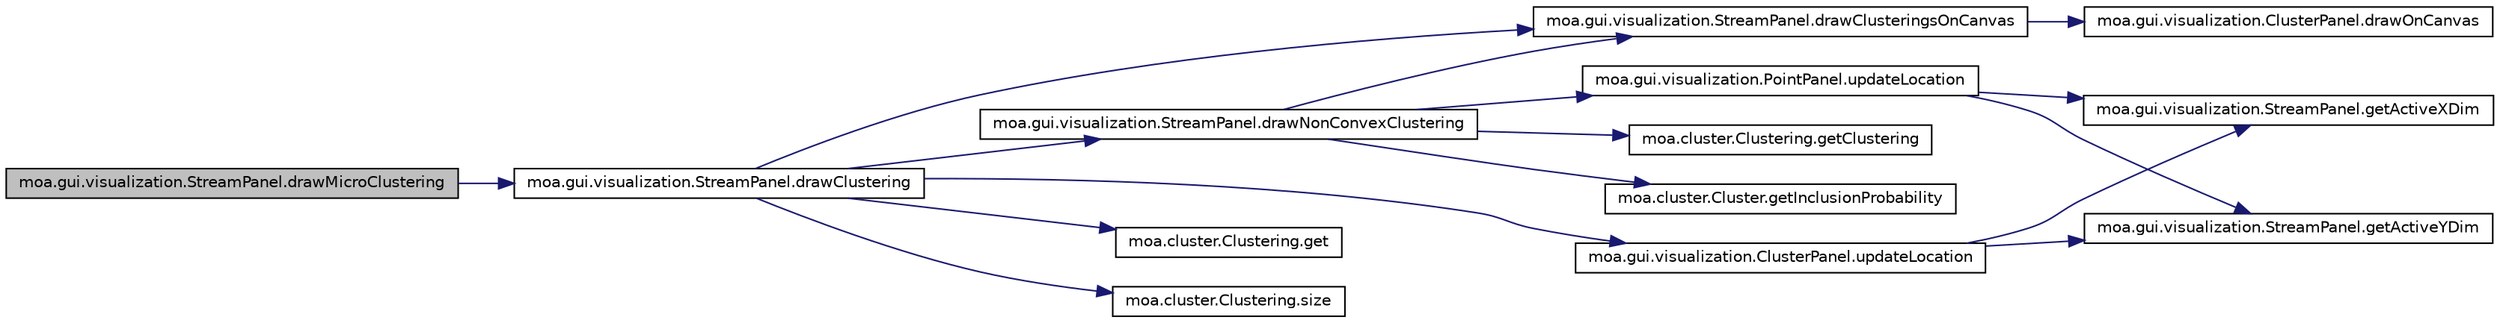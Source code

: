 digraph G
{
  edge [fontname="Helvetica",fontsize="10",labelfontname="Helvetica",labelfontsize="10"];
  node [fontname="Helvetica",fontsize="10",shape=record];
  rankdir=LR;
  Node1 [label="moa.gui.visualization.StreamPanel.drawMicroClustering",height=0.2,width=0.4,color="black", fillcolor="grey75", style="filled" fontcolor="black"];
  Node1 -> Node2 [color="midnightblue",fontsize="10",style="solid",fontname="Helvetica"];
  Node2 [label="moa.gui.visualization.StreamPanel.drawClustering",height=0.2,width=0.4,color="black", fillcolor="white", style="filled",URL="$classmoa_1_1gui_1_1visualization_1_1StreamPanel.html#a168d88c5c0dc4fda9a2495e643bf7207"];
  Node2 -> Node3 [color="midnightblue",fontsize="10",style="solid",fontname="Helvetica"];
  Node3 [label="moa.gui.visualization.StreamPanel.drawClusteringsOnCanvas",height=0.2,width=0.4,color="black", fillcolor="white", style="filled",URL="$classmoa_1_1gui_1_1visualization_1_1StreamPanel.html#ad8d617ddac12a20717a4b7316d5421ac"];
  Node3 -> Node4 [color="midnightblue",fontsize="10",style="solid",fontname="Helvetica"];
  Node4 [label="moa.gui.visualization.ClusterPanel.drawOnCanvas",height=0.2,width=0.4,color="black", fillcolor="white", style="filled",URL="$classmoa_1_1gui_1_1visualization_1_1ClusterPanel.html#af2f352cc8e2c72525d034e8412d15173"];
  Node2 -> Node5 [color="midnightblue",fontsize="10",style="solid",fontname="Helvetica"];
  Node5 [label="moa.gui.visualization.StreamPanel.drawNonConvexClustering",height=0.2,width=0.4,color="black", fillcolor="white", style="filled",URL="$classmoa_1_1gui_1_1visualization_1_1StreamPanel.html#aef75fd4f2ff2510a374d1bcafe779a8c"];
  Node5 -> Node3 [color="midnightblue",fontsize="10",style="solid",fontname="Helvetica"];
  Node5 -> Node6 [color="midnightblue",fontsize="10",style="solid",fontname="Helvetica"];
  Node6 [label="moa.cluster.Clustering.getClustering",height=0.2,width=0.4,color="black", fillcolor="white", style="filled",URL="$classmoa_1_1cluster_1_1Clustering.html#a19a03f96dd3d8cedda1b74b5883735d7"];
  Node5 -> Node7 [color="midnightblue",fontsize="10",style="solid",fontname="Helvetica"];
  Node7 [label="moa.cluster.Cluster.getInclusionProbability",height=0.2,width=0.4,color="black", fillcolor="white", style="filled",URL="$classmoa_1_1cluster_1_1Cluster.html#abf05802928ccf0ebe145e00c3568944b",tooltip="Returns the probability of the given point belonging to this cluster."];
  Node5 -> Node8 [color="midnightblue",fontsize="10",style="solid",fontname="Helvetica"];
  Node8 [label="moa.gui.visualization.PointPanel.updateLocation",height=0.2,width=0.4,color="black", fillcolor="white", style="filled",URL="$classmoa_1_1gui_1_1visualization_1_1PointPanel.html#aec4625c9dc5e2b5a98de4fc2e64f483b"];
  Node8 -> Node9 [color="midnightblue",fontsize="10",style="solid",fontname="Helvetica"];
  Node9 [label="moa.gui.visualization.StreamPanel.getActiveXDim",height=0.2,width=0.4,color="black", fillcolor="white", style="filled",URL="$classmoa_1_1gui_1_1visualization_1_1StreamPanel.html#a14e43e1367d234cf0ce7004760b24538"];
  Node8 -> Node10 [color="midnightblue",fontsize="10",style="solid",fontname="Helvetica"];
  Node10 [label="moa.gui.visualization.StreamPanel.getActiveYDim",height=0.2,width=0.4,color="black", fillcolor="white", style="filled",URL="$classmoa_1_1gui_1_1visualization_1_1StreamPanel.html#a5e93098655b1898d8158e2401ce272a6"];
  Node2 -> Node11 [color="midnightblue",fontsize="10",style="solid",fontname="Helvetica"];
  Node11 [label="moa.cluster.Clustering.get",height=0.2,width=0.4,color="black", fillcolor="white", style="filled",URL="$classmoa_1_1cluster_1_1Clustering.html#a6a66be9b90f5cb06b044da278cdf24c9",tooltip="remove a cluster from the clustering"];
  Node2 -> Node12 [color="midnightblue",fontsize="10",style="solid",fontname="Helvetica"];
  Node12 [label="moa.cluster.Clustering.size",height=0.2,width=0.4,color="black", fillcolor="white", style="filled",URL="$classmoa_1_1cluster_1_1Clustering.html#a054a386d94acf3b88574f061ab4c8d71"];
  Node2 -> Node13 [color="midnightblue",fontsize="10",style="solid",fontname="Helvetica"];
  Node13 [label="moa.gui.visualization.ClusterPanel.updateLocation",height=0.2,width=0.4,color="black", fillcolor="white", style="filled",URL="$classmoa_1_1gui_1_1visualization_1_1ClusterPanel.html#afc0cbde63e4c698bc149b2e593b28b90"];
  Node13 -> Node9 [color="midnightblue",fontsize="10",style="solid",fontname="Helvetica"];
  Node13 -> Node10 [color="midnightblue",fontsize="10",style="solid",fontname="Helvetica"];
}
